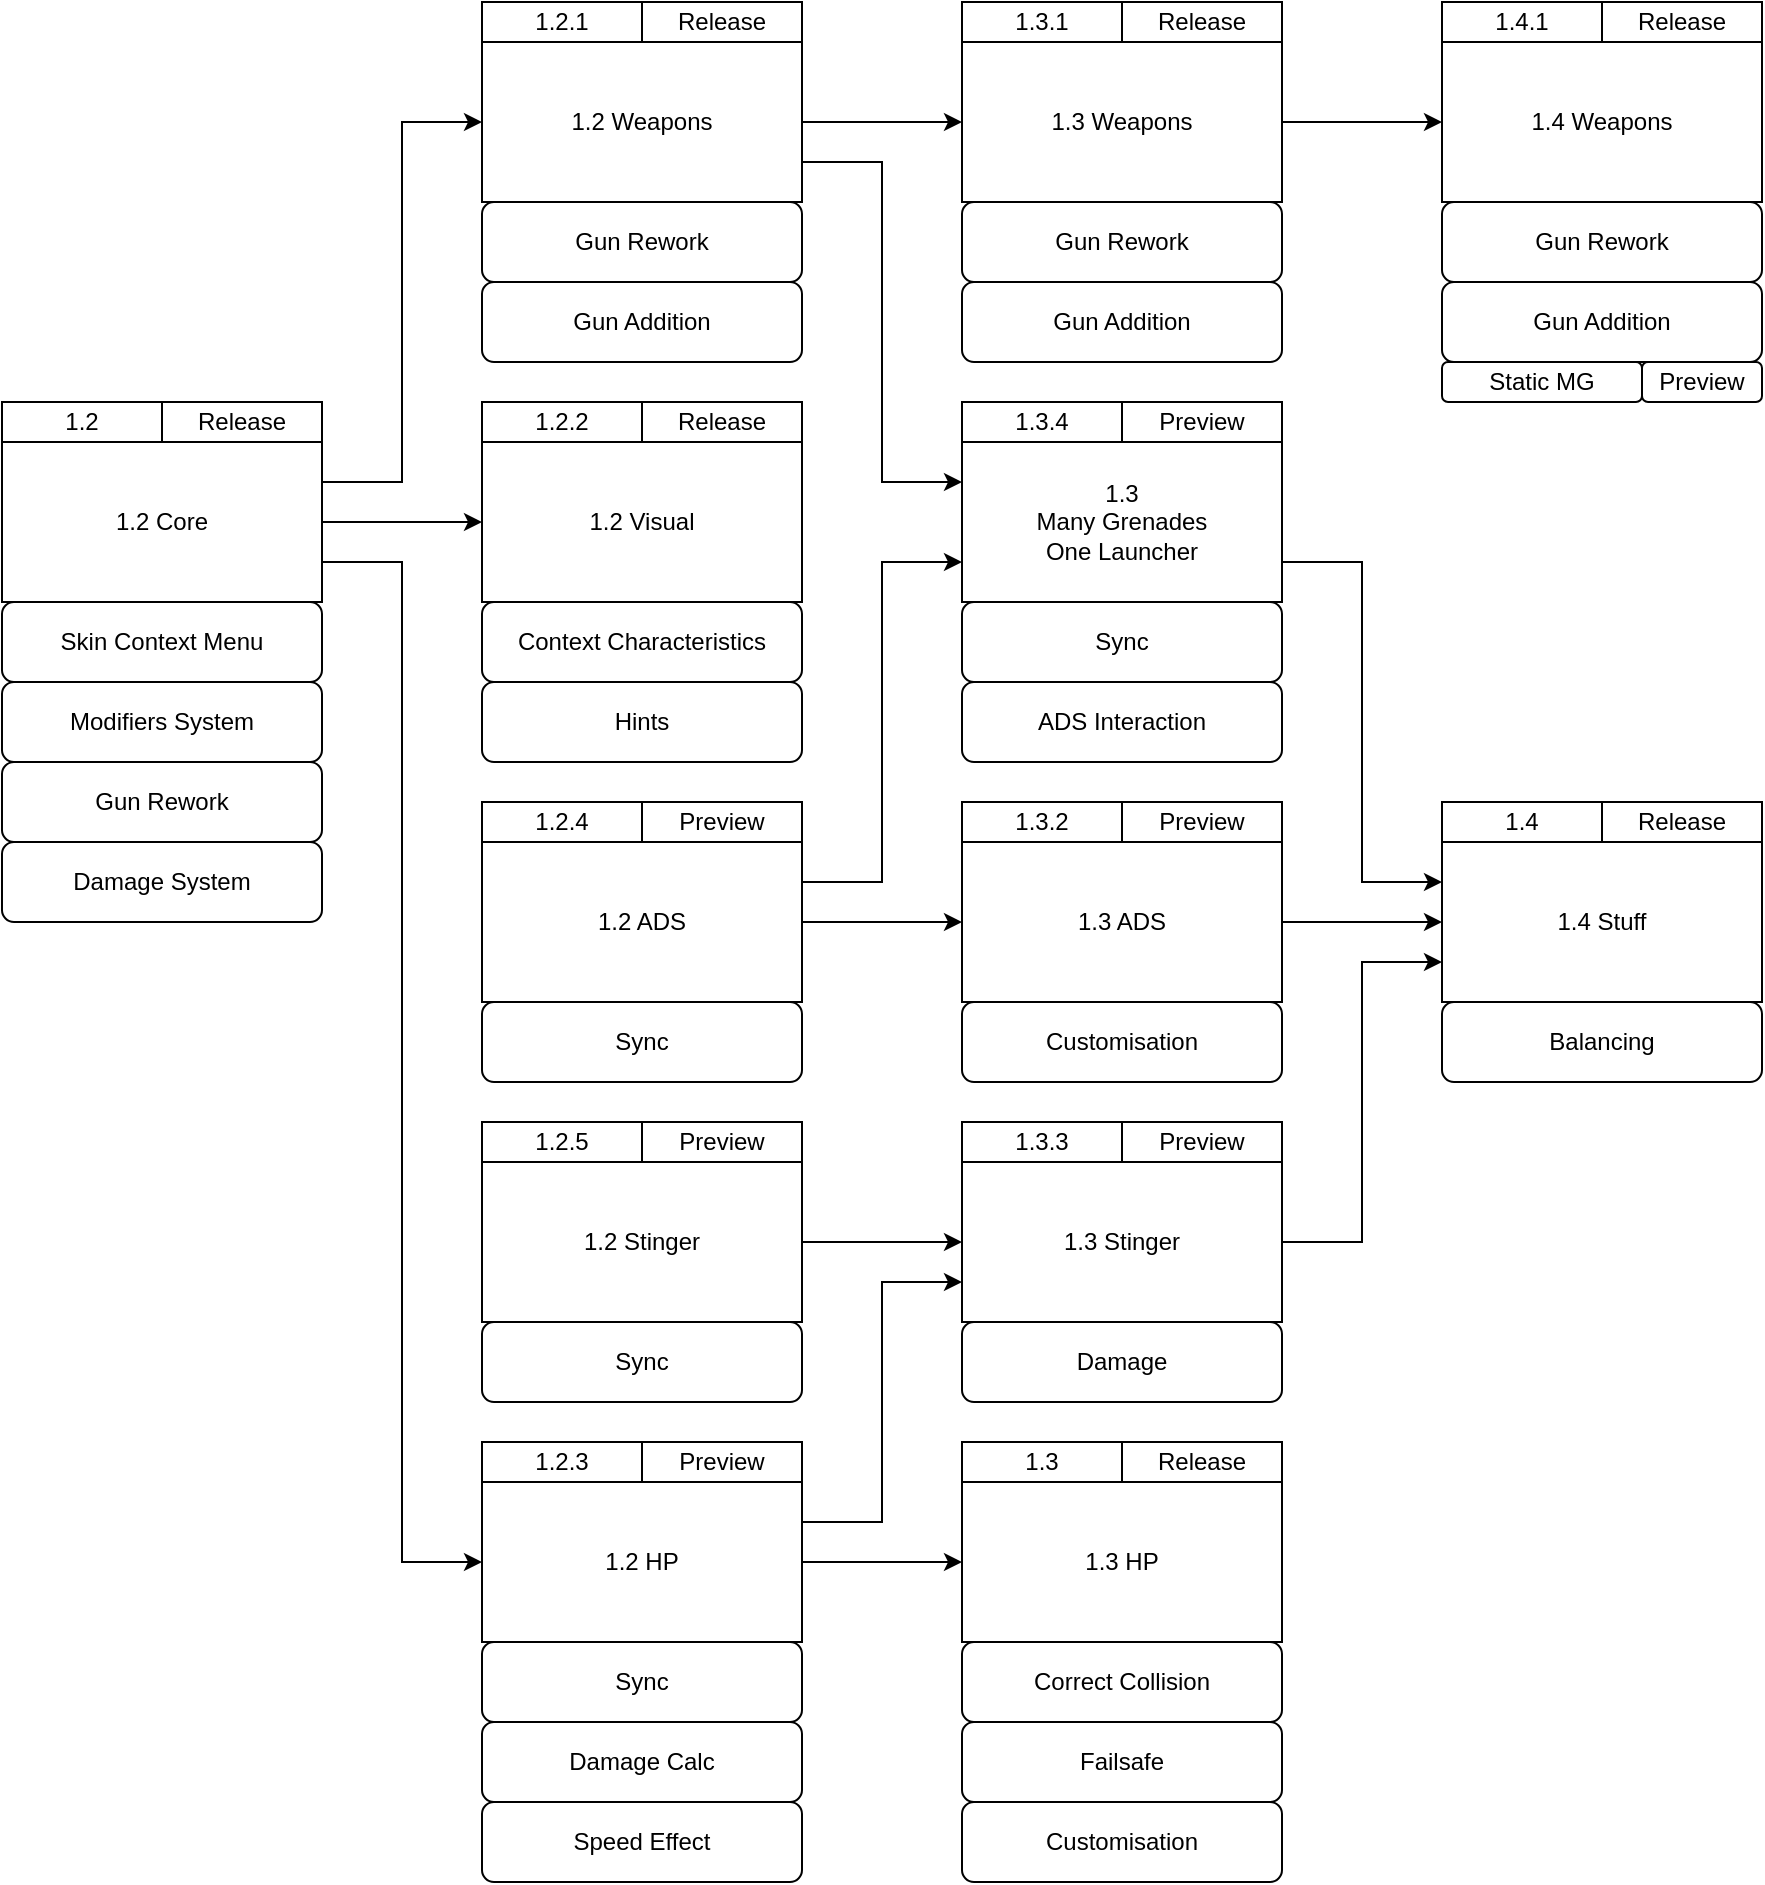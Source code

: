 <mxfile version="20.2.0" type="github">
  <diagram id="7sQ4vhqjxr2qVbhrPKfx" name="updates">
    <mxGraphModel dx="1562" dy="728" grid="1" gridSize="10" guides="1" tooltips="1" connect="1" arrows="1" fold="1" page="1" pageScale="1" pageWidth="1600" pageHeight="900" math="0" shadow="0">
      <root>
        <mxCell id="0" />
        <mxCell id="1" parent="0" />
        <mxCell id="QJ8cubjyemCX2tT7OLT0-14" style="edgeStyle=orthogonalEdgeStyle;rounded=0;orthogonalLoop=1;jettySize=auto;html=1;exitX=1;exitY=0.5;exitDx=0;exitDy=0;entryX=0;entryY=0.5;entryDx=0;entryDy=0;" parent="1" source="QJ8cubjyemCX2tT7OLT0-1" target="QJ8cubjyemCX2tT7OLT0-10" edge="1">
          <mxGeometry relative="1" as="geometry" />
        </mxCell>
        <mxCell id="QJ8cubjyemCX2tT7OLT0-39" style="edgeStyle=orthogonalEdgeStyle;rounded=0;orthogonalLoop=1;jettySize=auto;html=1;exitX=1;exitY=0.25;exitDx=0;exitDy=0;entryX=0;entryY=0.5;entryDx=0;entryDy=0;" parent="1" source="QJ8cubjyemCX2tT7OLT0-1" target="QJ8cubjyemCX2tT7OLT0-6" edge="1">
          <mxGeometry relative="1" as="geometry" />
        </mxCell>
        <mxCell id="QJ8cubjyemCX2tT7OLT0-40" style="edgeStyle=orthogonalEdgeStyle;rounded=0;orthogonalLoop=1;jettySize=auto;html=1;exitX=1;exitY=0.75;exitDx=0;exitDy=0;entryX=0;entryY=0.5;entryDx=0;entryDy=0;" parent="1" source="QJ8cubjyemCX2tT7OLT0-1" target="QJ8cubjyemCX2tT7OLT0-15" edge="1">
          <mxGeometry relative="1" as="geometry" />
        </mxCell>
        <mxCell id="QJ8cubjyemCX2tT7OLT0-1" value="1.2 Core" style="rounded=0;whiteSpace=wrap;html=1;" parent="1" vertex="1">
          <mxGeometry x="40" y="240" width="160" height="80" as="geometry" />
        </mxCell>
        <mxCell id="QJ8cubjyemCX2tT7OLT0-2" value="Skin Context Menu" style="rounded=1;whiteSpace=wrap;html=1;" parent="1" vertex="1">
          <mxGeometry x="40" y="320" width="160" height="40" as="geometry" />
        </mxCell>
        <mxCell id="QJ8cubjyemCX2tT7OLT0-3" value="Modifiers System" style="rounded=1;whiteSpace=wrap;html=1;" parent="1" vertex="1">
          <mxGeometry x="40" y="360" width="160" height="40" as="geometry" />
        </mxCell>
        <mxCell id="QJ8cubjyemCX2tT7OLT0-4" value="Gun Addition" style="rounded=1;whiteSpace=wrap;html=1;" parent="1" vertex="1">
          <mxGeometry x="280" y="160" width="160" height="40" as="geometry" />
        </mxCell>
        <mxCell id="QJ8cubjyemCX2tT7OLT0-5" value="Gun Rework" style="rounded=1;whiteSpace=wrap;html=1;" parent="1" vertex="1">
          <mxGeometry x="40" y="400" width="160" height="40" as="geometry" />
        </mxCell>
        <mxCell id="QJ8cubjyemCX2tT7OLT0-38" style="edgeStyle=orthogonalEdgeStyle;rounded=0;orthogonalLoop=1;jettySize=auto;html=1;exitX=1;exitY=0.5;exitDx=0;exitDy=0;entryX=0;entryY=0.5;entryDx=0;entryDy=0;" parent="1" source="QJ8cubjyemCX2tT7OLT0-6" target="QJ8cubjyemCX2tT7OLT0-36" edge="1">
          <mxGeometry relative="1" as="geometry" />
        </mxCell>
        <mxCell id="Y-KdZH5Vc4EOkk4MUzBx-15" style="edgeStyle=orthogonalEdgeStyle;rounded=0;orthogonalLoop=1;jettySize=auto;html=1;exitX=1;exitY=0.75;exitDx=0;exitDy=0;entryX=0;entryY=0.25;entryDx=0;entryDy=0;" edge="1" parent="1" source="QJ8cubjyemCX2tT7OLT0-6" target="Y-KdZH5Vc4EOkk4MUzBx-11">
          <mxGeometry relative="1" as="geometry" />
        </mxCell>
        <mxCell id="QJ8cubjyemCX2tT7OLT0-6" value="1.2 Weapons" style="rounded=0;whiteSpace=wrap;html=1;" parent="1" vertex="1">
          <mxGeometry x="280" y="40" width="160" height="80" as="geometry" />
        </mxCell>
        <mxCell id="QJ8cubjyemCX2tT7OLT0-9" value="Damage System" style="rounded=1;whiteSpace=wrap;html=1;" parent="1" vertex="1">
          <mxGeometry x="40" y="440" width="160" height="40" as="geometry" />
        </mxCell>
        <mxCell id="QJ8cubjyemCX2tT7OLT0-10" value="1.2 Visual" style="rounded=0;whiteSpace=wrap;html=1;" parent="1" vertex="1">
          <mxGeometry x="280" y="240" width="160" height="80" as="geometry" />
        </mxCell>
        <mxCell id="QJ8cubjyemCX2tT7OLT0-11" value="Gun Rework" style="rounded=1;whiteSpace=wrap;html=1;" parent="1" vertex="1">
          <mxGeometry x="280" y="120" width="160" height="40" as="geometry" />
        </mxCell>
        <mxCell id="QJ8cubjyemCX2tT7OLT0-12" value="Context Characteristics" style="rounded=1;whiteSpace=wrap;html=1;" parent="1" vertex="1">
          <mxGeometry x="280" y="320" width="160" height="40" as="geometry" />
        </mxCell>
        <mxCell id="QJ8cubjyemCX2tT7OLT0-13" value="Hints" style="rounded=1;whiteSpace=wrap;html=1;" parent="1" vertex="1">
          <mxGeometry x="280" y="360" width="160" height="40" as="geometry" />
        </mxCell>
        <mxCell id="QJ8cubjyemCX2tT7OLT0-23" style="edgeStyle=orthogonalEdgeStyle;rounded=0;orthogonalLoop=1;jettySize=auto;html=1;exitX=1;exitY=0.5;exitDx=0;exitDy=0;entryX=0;entryY=0.5;entryDx=0;entryDy=0;" parent="1" source="QJ8cubjyemCX2tT7OLT0-15" target="QJ8cubjyemCX2tT7OLT0-20" edge="1">
          <mxGeometry relative="1" as="geometry" />
        </mxCell>
        <mxCell id="QJ8cubjyemCX2tT7OLT0-42" style="edgeStyle=orthogonalEdgeStyle;rounded=0;orthogonalLoop=1;jettySize=auto;html=1;exitX=1;exitY=0.25;exitDx=0;exitDy=0;entryX=0;entryY=0.75;entryDx=0;entryDy=0;" parent="1" source="QJ8cubjyemCX2tT7OLT0-15" target="QJ8cubjyemCX2tT7OLT0-32" edge="1">
          <mxGeometry relative="1" as="geometry" />
        </mxCell>
        <mxCell id="QJ8cubjyemCX2tT7OLT0-15" value="1.2 HP" style="rounded=0;whiteSpace=wrap;html=1;" parent="1" vertex="1">
          <mxGeometry x="280" y="760" width="160" height="80" as="geometry" />
        </mxCell>
        <mxCell id="QJ8cubjyemCX2tT7OLT0-16" value="Sync" style="rounded=1;whiteSpace=wrap;html=1;" parent="1" vertex="1">
          <mxGeometry x="280" y="840" width="160" height="40" as="geometry" />
        </mxCell>
        <mxCell id="QJ8cubjyemCX2tT7OLT0-17" value="Damage Calc" style="rounded=1;whiteSpace=wrap;html=1;" parent="1" vertex="1">
          <mxGeometry x="280" y="880" width="160" height="40" as="geometry" />
        </mxCell>
        <mxCell id="QJ8cubjyemCX2tT7OLT0-18" value="Speed Effect" style="rounded=1;whiteSpace=wrap;html=1;" parent="1" vertex="1">
          <mxGeometry x="280" y="920" width="160" height="40" as="geometry" />
        </mxCell>
        <mxCell id="QJ8cubjyemCX2tT7OLT0-20" value="1.3 HP" style="rounded=0;whiteSpace=wrap;html=1;" parent="1" vertex="1">
          <mxGeometry x="520" y="760" width="160" height="80" as="geometry" />
        </mxCell>
        <mxCell id="QJ8cubjyemCX2tT7OLT0-21" value="Correct Collision" style="rounded=1;whiteSpace=wrap;html=1;" parent="1" vertex="1">
          <mxGeometry x="520" y="840" width="160" height="40" as="geometry" />
        </mxCell>
        <mxCell id="QJ8cubjyemCX2tT7OLT0-22" value="Failsafe" style="rounded=1;whiteSpace=wrap;html=1;" parent="1" vertex="1">
          <mxGeometry x="520" y="880" width="160" height="40" as="geometry" />
        </mxCell>
        <mxCell id="QJ8cubjyemCX2tT7OLT0-29" style="edgeStyle=orthogonalEdgeStyle;rounded=0;orthogonalLoop=1;jettySize=auto;html=1;exitX=1;exitY=0.5;exitDx=0;exitDy=0;entryX=0;entryY=0.5;entryDx=0;entryDy=0;" parent="1" source="QJ8cubjyemCX2tT7OLT0-24" target="QJ8cubjyemCX2tT7OLT0-28" edge="1">
          <mxGeometry relative="1" as="geometry" />
        </mxCell>
        <mxCell id="Y-KdZH5Vc4EOkk4MUzBx-16" style="edgeStyle=orthogonalEdgeStyle;rounded=0;orthogonalLoop=1;jettySize=auto;html=1;exitX=1;exitY=0.25;exitDx=0;exitDy=0;entryX=0;entryY=0.75;entryDx=0;entryDy=0;" edge="1" parent="1" source="QJ8cubjyemCX2tT7OLT0-24" target="Y-KdZH5Vc4EOkk4MUzBx-11">
          <mxGeometry relative="1" as="geometry" />
        </mxCell>
        <mxCell id="QJ8cubjyemCX2tT7OLT0-24" value="1.2 ADS" style="rounded=0;whiteSpace=wrap;html=1;" parent="1" vertex="1">
          <mxGeometry x="280" y="440" width="160" height="80" as="geometry" />
        </mxCell>
        <mxCell id="QJ8cubjyemCX2tT7OLT0-25" value="Sync" style="rounded=1;whiteSpace=wrap;html=1;" parent="1" vertex="1">
          <mxGeometry x="280" y="520" width="160" height="40" as="geometry" />
        </mxCell>
        <mxCell id="QJ8cubjyemCX2tT7OLT0-26" value="Customisation" style="rounded=1;whiteSpace=wrap;html=1;" parent="1" vertex="1">
          <mxGeometry x="520" y="920" width="160" height="40" as="geometry" />
        </mxCell>
        <mxCell id="QJ8cubjyemCX2tT7OLT0-27" value="Customisation" style="rounded=1;whiteSpace=wrap;html=1;" parent="1" vertex="1">
          <mxGeometry x="520" y="520" width="160" height="40" as="geometry" />
        </mxCell>
        <mxCell id="Y-KdZH5Vc4EOkk4MUzBx-3" style="edgeStyle=orthogonalEdgeStyle;rounded=0;orthogonalLoop=1;jettySize=auto;html=1;exitX=1;exitY=0.5;exitDx=0;exitDy=0;entryX=0;entryY=0.5;entryDx=0;entryDy=0;" edge="1" parent="1" source="QJ8cubjyemCX2tT7OLT0-28" target="Y-KdZH5Vc4EOkk4MUzBx-1">
          <mxGeometry relative="1" as="geometry" />
        </mxCell>
        <mxCell id="QJ8cubjyemCX2tT7OLT0-28" value="1.3 ADS" style="rounded=0;whiteSpace=wrap;html=1;" parent="1" vertex="1">
          <mxGeometry x="520" y="440" width="160" height="80" as="geometry" />
        </mxCell>
        <mxCell id="QJ8cubjyemCX2tT7OLT0-41" style="edgeStyle=orthogonalEdgeStyle;rounded=0;orthogonalLoop=1;jettySize=auto;html=1;exitX=1;exitY=0.5;exitDx=0;exitDy=0;entryX=0;entryY=0.5;entryDx=0;entryDy=0;" parent="1" source="QJ8cubjyemCX2tT7OLT0-30" target="QJ8cubjyemCX2tT7OLT0-32" edge="1">
          <mxGeometry relative="1" as="geometry" />
        </mxCell>
        <mxCell id="QJ8cubjyemCX2tT7OLT0-30" value="1.2 Stinger" style="rounded=0;whiteSpace=wrap;html=1;" parent="1" vertex="1">
          <mxGeometry x="280" y="600" width="160" height="80" as="geometry" />
        </mxCell>
        <mxCell id="QJ8cubjyemCX2tT7OLT0-31" value="Sync" style="rounded=1;whiteSpace=wrap;html=1;" parent="1" vertex="1">
          <mxGeometry x="280" y="680" width="160" height="40" as="geometry" />
        </mxCell>
        <mxCell id="Y-KdZH5Vc4EOkk4MUzBx-4" style="edgeStyle=orthogonalEdgeStyle;rounded=0;orthogonalLoop=1;jettySize=auto;html=1;exitX=1;exitY=0.5;exitDx=0;exitDy=0;entryX=0;entryY=0.75;entryDx=0;entryDy=0;" edge="1" parent="1" source="QJ8cubjyemCX2tT7OLT0-32" target="Y-KdZH5Vc4EOkk4MUzBx-1">
          <mxGeometry relative="1" as="geometry" />
        </mxCell>
        <mxCell id="QJ8cubjyemCX2tT7OLT0-32" value="1.3 Stinger" style="rounded=0;whiteSpace=wrap;html=1;" parent="1" vertex="1">
          <mxGeometry x="520" y="600" width="160" height="80" as="geometry" />
        </mxCell>
        <mxCell id="QJ8cubjyemCX2tT7OLT0-33" value="Damage" style="rounded=1;whiteSpace=wrap;html=1;" parent="1" vertex="1">
          <mxGeometry x="520" y="680" width="160" height="40" as="geometry" />
        </mxCell>
        <mxCell id="QJ8cubjyemCX2tT7OLT0-35" value="Gun Addition" style="rounded=1;whiteSpace=wrap;html=1;" parent="1" vertex="1">
          <mxGeometry x="520" y="160" width="160" height="40" as="geometry" />
        </mxCell>
        <mxCell id="Y-KdZH5Vc4EOkk4MUzBx-10" value="" style="edgeStyle=orthogonalEdgeStyle;rounded=0;orthogonalLoop=1;jettySize=auto;html=1;" edge="1" parent="1" source="QJ8cubjyemCX2tT7OLT0-36" target="Y-KdZH5Vc4EOkk4MUzBx-7">
          <mxGeometry relative="1" as="geometry" />
        </mxCell>
        <mxCell id="QJ8cubjyemCX2tT7OLT0-36" value="1.3 Weapons" style="rounded=0;whiteSpace=wrap;html=1;" parent="1" vertex="1">
          <mxGeometry x="520" y="40" width="160" height="80" as="geometry" />
        </mxCell>
        <mxCell id="QJ8cubjyemCX2tT7OLT0-37" value="Gun Rework" style="rounded=1;whiteSpace=wrap;html=1;" parent="1" vertex="1">
          <mxGeometry x="520" y="120" width="160" height="40" as="geometry" />
        </mxCell>
        <mxCell id="QJ8cubjyemCX2tT7OLT0-44" value="1.2" style="rounded=0;whiteSpace=wrap;html=1;" parent="1" vertex="1">
          <mxGeometry x="40" y="220" width="80" height="20" as="geometry" />
        </mxCell>
        <mxCell id="QJ8cubjyemCX2tT7OLT0-45" value="1.2.2" style="rounded=0;whiteSpace=wrap;html=1;" parent="1" vertex="1">
          <mxGeometry x="280" y="220" width="80" height="20" as="geometry" />
        </mxCell>
        <mxCell id="QJ8cubjyemCX2tT7OLT0-46" value="1.2.1" style="rounded=0;whiteSpace=wrap;html=1;" parent="1" vertex="1">
          <mxGeometry x="280" y="20" width="80" height="20" as="geometry" />
        </mxCell>
        <mxCell id="QJ8cubjyemCX2tT7OLT0-47" value="1.2.5" style="rounded=0;whiteSpace=wrap;html=1;" parent="1" vertex="1">
          <mxGeometry x="280" y="580" width="80" height="20" as="geometry" />
        </mxCell>
        <mxCell id="QJ8cubjyemCX2tT7OLT0-48" value="1.2.3" style="rounded=0;whiteSpace=wrap;html=1;" parent="1" vertex="1">
          <mxGeometry x="280" y="740" width="80" height="20" as="geometry" />
        </mxCell>
        <mxCell id="QJ8cubjyemCX2tT7OLT0-49" value="1.2.4" style="rounded=0;whiteSpace=wrap;html=1;" parent="1" vertex="1">
          <mxGeometry x="280" y="420" width="80" height="20" as="geometry" />
        </mxCell>
        <mxCell id="QJ8cubjyemCX2tT7OLT0-50" value="1.3.1" style="rounded=0;whiteSpace=wrap;html=1;" parent="1" vertex="1">
          <mxGeometry x="520" y="20" width="80" height="20" as="geometry" />
        </mxCell>
        <mxCell id="QJ8cubjyemCX2tT7OLT0-51" value="1.3" style="rounded=0;whiteSpace=wrap;html=1;" parent="1" vertex="1">
          <mxGeometry x="520" y="740" width="80" height="20" as="geometry" />
        </mxCell>
        <mxCell id="QJ8cubjyemCX2tT7OLT0-52" value="1.3.3" style="rounded=0;whiteSpace=wrap;html=1;" parent="1" vertex="1">
          <mxGeometry x="520" y="580" width="80" height="20" as="geometry" />
        </mxCell>
        <mxCell id="QJ8cubjyemCX2tT7OLT0-53" value="1.3.2" style="rounded=0;whiteSpace=wrap;html=1;" parent="1" vertex="1">
          <mxGeometry x="520" y="420" width="80" height="20" as="geometry" />
        </mxCell>
        <mxCell id="Y-KdZH5Vc4EOkk4MUzBx-1" value="1.4 Stuff" style="rounded=0;whiteSpace=wrap;html=1;" vertex="1" parent="1">
          <mxGeometry x="760" y="440" width="160" height="80" as="geometry" />
        </mxCell>
        <mxCell id="Y-KdZH5Vc4EOkk4MUzBx-2" value="1.4" style="rounded=0;whiteSpace=wrap;html=1;" vertex="1" parent="1">
          <mxGeometry x="760" y="420" width="80" height="20" as="geometry" />
        </mxCell>
        <mxCell id="Y-KdZH5Vc4EOkk4MUzBx-5" value="Balancing" style="rounded=1;whiteSpace=wrap;html=1;" vertex="1" parent="1">
          <mxGeometry x="760" y="520" width="160" height="40" as="geometry" />
        </mxCell>
        <mxCell id="Y-KdZH5Vc4EOkk4MUzBx-6" value="Gun Addition" style="rounded=1;whiteSpace=wrap;html=1;" vertex="1" parent="1">
          <mxGeometry x="760" y="160" width="160" height="40" as="geometry" />
        </mxCell>
        <mxCell id="Y-KdZH5Vc4EOkk4MUzBx-7" value="1.4 Weapons" style="rounded=0;whiteSpace=wrap;html=1;" vertex="1" parent="1">
          <mxGeometry x="760" y="40" width="160" height="80" as="geometry" />
        </mxCell>
        <mxCell id="Y-KdZH5Vc4EOkk4MUzBx-8" value="Gun Rework" style="rounded=1;whiteSpace=wrap;html=1;" vertex="1" parent="1">
          <mxGeometry x="760" y="120" width="160" height="40" as="geometry" />
        </mxCell>
        <mxCell id="Y-KdZH5Vc4EOkk4MUzBx-9" value="1.4.1" style="rounded=0;whiteSpace=wrap;html=1;" vertex="1" parent="1">
          <mxGeometry x="760" y="20" width="80" height="20" as="geometry" />
        </mxCell>
        <mxCell id="Y-KdZH5Vc4EOkk4MUzBx-17" style="edgeStyle=orthogonalEdgeStyle;rounded=0;orthogonalLoop=1;jettySize=auto;html=1;exitX=1;exitY=0.75;exitDx=0;exitDy=0;entryX=0;entryY=0.25;entryDx=0;entryDy=0;" edge="1" parent="1" source="Y-KdZH5Vc4EOkk4MUzBx-11" target="Y-KdZH5Vc4EOkk4MUzBx-1">
          <mxGeometry relative="1" as="geometry" />
        </mxCell>
        <mxCell id="Y-KdZH5Vc4EOkk4MUzBx-11" value="1.3&lt;br&gt;Many Grenades&lt;br&gt;One Launcher" style="rounded=0;whiteSpace=wrap;html=1;" vertex="1" parent="1">
          <mxGeometry x="520" y="240" width="160" height="80" as="geometry" />
        </mxCell>
        <mxCell id="Y-KdZH5Vc4EOkk4MUzBx-12" value="1.3.4" style="rounded=0;whiteSpace=wrap;html=1;" vertex="1" parent="1">
          <mxGeometry x="520" y="220" width="80" height="20" as="geometry" />
        </mxCell>
        <mxCell id="Y-KdZH5Vc4EOkk4MUzBx-13" value="Sync" style="rounded=1;whiteSpace=wrap;html=1;" vertex="1" parent="1">
          <mxGeometry x="520" y="320" width="160" height="40" as="geometry" />
        </mxCell>
        <mxCell id="Y-KdZH5Vc4EOkk4MUzBx-14" value="ADS Interaction" style="rounded=1;whiteSpace=wrap;html=1;" vertex="1" parent="1">
          <mxGeometry x="520" y="360" width="160" height="40" as="geometry" />
        </mxCell>
        <mxCell id="Y-KdZH5Vc4EOkk4MUzBx-18" value="Release" style="rounded=0;whiteSpace=wrap;html=1;" vertex="1" parent="1">
          <mxGeometry x="120" y="220" width="80" height="20" as="geometry" />
        </mxCell>
        <mxCell id="Y-KdZH5Vc4EOkk4MUzBx-19" value="Release" style="rounded=0;whiteSpace=wrap;html=1;" vertex="1" parent="1">
          <mxGeometry x="360" y="20" width="80" height="20" as="geometry" />
        </mxCell>
        <mxCell id="Y-KdZH5Vc4EOkk4MUzBx-20" value="Release" style="rounded=0;whiteSpace=wrap;html=1;" vertex="1" parent="1">
          <mxGeometry x="360" y="220" width="80" height="20" as="geometry" />
        </mxCell>
        <mxCell id="Y-KdZH5Vc4EOkk4MUzBx-21" value="Preview" style="rounded=0;whiteSpace=wrap;html=1;" vertex="1" parent="1">
          <mxGeometry x="360" y="420" width="80" height="20" as="geometry" />
        </mxCell>
        <mxCell id="Y-KdZH5Vc4EOkk4MUzBx-22" value="Preview" style="rounded=0;whiteSpace=wrap;html=1;" vertex="1" parent="1">
          <mxGeometry x="360" y="580" width="80" height="20" as="geometry" />
        </mxCell>
        <mxCell id="Y-KdZH5Vc4EOkk4MUzBx-23" value="Preview" style="rounded=0;whiteSpace=wrap;html=1;" vertex="1" parent="1">
          <mxGeometry x="360" y="740" width="80" height="20" as="geometry" />
        </mxCell>
        <mxCell id="Y-KdZH5Vc4EOkk4MUzBx-24" value="Preview" style="rounded=0;whiteSpace=wrap;html=1;" vertex="1" parent="1">
          <mxGeometry x="600" y="580" width="80" height="20" as="geometry" />
        </mxCell>
        <mxCell id="Y-KdZH5Vc4EOkk4MUzBx-25" value="Preview" style="rounded=0;whiteSpace=wrap;html=1;" vertex="1" parent="1">
          <mxGeometry x="600" y="420" width="80" height="20" as="geometry" />
        </mxCell>
        <mxCell id="Y-KdZH5Vc4EOkk4MUzBx-26" value="Preview" style="rounded=0;whiteSpace=wrap;html=1;" vertex="1" parent="1">
          <mxGeometry x="600" y="220" width="80" height="20" as="geometry" />
        </mxCell>
        <mxCell id="Y-KdZH5Vc4EOkk4MUzBx-27" value="Release" style="rounded=0;whiteSpace=wrap;html=1;" vertex="1" parent="1">
          <mxGeometry x="600" y="20" width="80" height="20" as="geometry" />
        </mxCell>
        <mxCell id="Y-KdZH5Vc4EOkk4MUzBx-28" value="Release" style="rounded=0;whiteSpace=wrap;html=1;" vertex="1" parent="1">
          <mxGeometry x="840" y="20" width="80" height="20" as="geometry" />
        </mxCell>
        <mxCell id="Y-KdZH5Vc4EOkk4MUzBx-29" value="Release" style="rounded=0;whiteSpace=wrap;html=1;" vertex="1" parent="1">
          <mxGeometry x="840" y="420" width="80" height="20" as="geometry" />
        </mxCell>
        <mxCell id="Y-KdZH5Vc4EOkk4MUzBx-34" value="Static MG" style="rounded=1;whiteSpace=wrap;html=1;" vertex="1" parent="1">
          <mxGeometry x="760" y="200" width="100" height="20" as="geometry" />
        </mxCell>
        <mxCell id="Y-KdZH5Vc4EOkk4MUzBx-35" value="Preview" style="rounded=1;whiteSpace=wrap;html=1;" vertex="1" parent="1">
          <mxGeometry x="860" y="200" width="60" height="20" as="geometry" />
        </mxCell>
        <mxCell id="Y-KdZH5Vc4EOkk4MUzBx-36" value="Release" style="rounded=0;whiteSpace=wrap;html=1;" vertex="1" parent="1">
          <mxGeometry x="600" y="740" width="80" height="20" as="geometry" />
        </mxCell>
      </root>
    </mxGraphModel>
  </diagram>
</mxfile>
